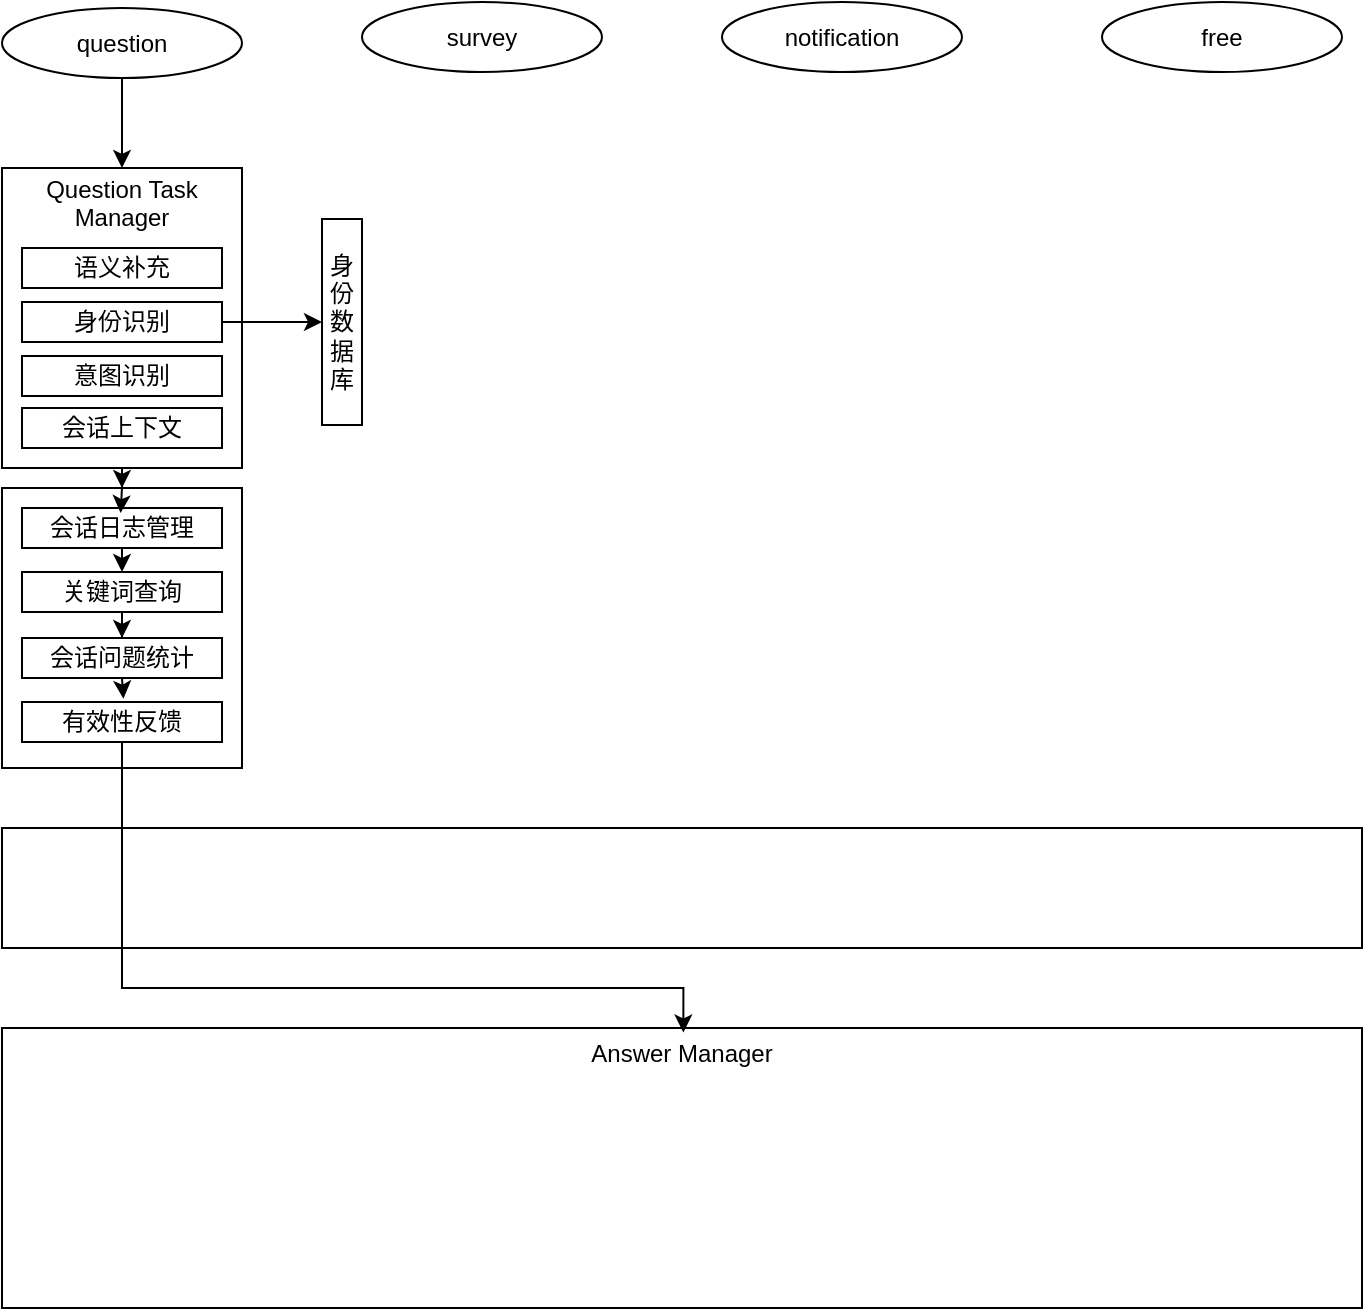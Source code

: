 <mxfile version="25.0.3">
  <diagram name="第 1 页" id="XQgxYuvdS9LbdZhMKGgs">
    <mxGraphModel dx="1425" dy="765" grid="1" gridSize="10" guides="1" tooltips="1" connect="1" arrows="1" fold="1" page="1" pageScale="1" pageWidth="827" pageHeight="1169" math="0" shadow="0">
      <root>
        <mxCell id="0" />
        <mxCell id="1" parent="0" />
        <mxCell id="khxLaiU0CGnUCuCT9QuH-30" value="" style="rounded=0;whiteSpace=wrap;html=1;" vertex="1" parent="1">
          <mxGeometry x="360" y="980" width="680" height="60" as="geometry" />
        </mxCell>
        <mxCell id="khxLaiU0CGnUCuCT9QuH-9" style="edgeStyle=orthogonalEdgeStyle;rounded=0;orthogonalLoop=1;jettySize=auto;html=1;exitX=0.5;exitY=1;exitDx=0;exitDy=0;" edge="1" parent="1" source="khxLaiU0CGnUCuCT9QuH-1" target="khxLaiU0CGnUCuCT9QuH-3">
          <mxGeometry relative="1" as="geometry" />
        </mxCell>
        <mxCell id="khxLaiU0CGnUCuCT9QuH-1" value="question" style="ellipse;whiteSpace=wrap;html=1;" vertex="1" parent="1">
          <mxGeometry x="360" y="570" width="120" height="35" as="geometry" />
        </mxCell>
        <mxCell id="khxLaiU0CGnUCuCT9QuH-10" style="edgeStyle=orthogonalEdgeStyle;rounded=0;orthogonalLoop=1;jettySize=auto;html=1;" edge="1" parent="1" source="khxLaiU0CGnUCuCT9QuH-3" target="khxLaiU0CGnUCuCT9QuH-8">
          <mxGeometry relative="1" as="geometry" />
        </mxCell>
        <mxCell id="khxLaiU0CGnUCuCT9QuH-3" value="Question Task Manager&lt;div&gt;&lt;br&gt;&lt;/div&gt;&lt;div&gt;&lt;br&gt;&lt;/div&gt;&lt;div&gt;&lt;br&gt;&lt;/div&gt;&lt;div&gt;&lt;br&gt;&lt;/div&gt;&lt;div&gt;&lt;br&gt;&lt;/div&gt;&lt;div&gt;&lt;br&gt;&lt;/div&gt;&lt;div&gt;&lt;br&gt;&lt;/div&gt;&lt;div&gt;&lt;br&gt;&lt;/div&gt;" style="rounded=0;whiteSpace=wrap;html=1;" vertex="1" parent="1">
          <mxGeometry x="360" y="650" width="120" height="150" as="geometry" />
        </mxCell>
        <mxCell id="khxLaiU0CGnUCuCT9QuH-4" value="语义补充" style="rounded=0;whiteSpace=wrap;html=1;" vertex="1" parent="1">
          <mxGeometry x="370" y="690" width="100" height="20" as="geometry" />
        </mxCell>
        <mxCell id="khxLaiU0CGnUCuCT9QuH-25" style="edgeStyle=orthogonalEdgeStyle;rounded=0;orthogonalLoop=1;jettySize=auto;html=1;" edge="1" parent="1" source="khxLaiU0CGnUCuCT9QuH-5" target="khxLaiU0CGnUCuCT9QuH-24">
          <mxGeometry relative="1" as="geometry" />
        </mxCell>
        <mxCell id="khxLaiU0CGnUCuCT9QuH-5" value="身份识别" style="rounded=0;whiteSpace=wrap;html=1;" vertex="1" parent="1">
          <mxGeometry x="370" y="717" width="100" height="20" as="geometry" />
        </mxCell>
        <mxCell id="khxLaiU0CGnUCuCT9QuH-6" value="意图识别" style="rounded=0;whiteSpace=wrap;html=1;" vertex="1" parent="1">
          <mxGeometry x="370" y="744" width="100" height="20" as="geometry" />
        </mxCell>
        <mxCell id="khxLaiU0CGnUCuCT9QuH-7" value="会话上下文" style="rounded=0;whiteSpace=wrap;html=1;" vertex="1" parent="1">
          <mxGeometry x="370" y="770" width="100" height="20" as="geometry" />
        </mxCell>
        <mxCell id="khxLaiU0CGnUCuCT9QuH-14" style="edgeStyle=orthogonalEdgeStyle;rounded=0;orthogonalLoop=1;jettySize=auto;html=1;exitX=0.5;exitY=0;exitDx=0;exitDy=0;entryX=0.5;entryY=0;entryDx=0;entryDy=0;" edge="1" parent="1" source="khxLaiU0CGnUCuCT9QuH-8" target="khxLaiU0CGnUCuCT9QuH-11">
          <mxGeometry relative="1" as="geometry" />
        </mxCell>
        <mxCell id="khxLaiU0CGnUCuCT9QuH-8" value="" style="rounded=0;whiteSpace=wrap;html=1;" vertex="1" parent="1">
          <mxGeometry x="360" y="810" width="120" height="140" as="geometry" />
        </mxCell>
        <mxCell id="khxLaiU0CGnUCuCT9QuH-13" style="edgeStyle=orthogonalEdgeStyle;rounded=0;orthogonalLoop=1;jettySize=auto;html=1;exitX=0.5;exitY=1;exitDx=0;exitDy=0;entryX=0.5;entryY=0;entryDx=0;entryDy=0;" edge="1" parent="1" source="khxLaiU0CGnUCuCT9QuH-11" target="khxLaiU0CGnUCuCT9QuH-12">
          <mxGeometry relative="1" as="geometry" />
        </mxCell>
        <mxCell id="khxLaiU0CGnUCuCT9QuH-11" value="会话日志管理" style="rounded=0;whiteSpace=wrap;html=1;" vertex="1" parent="1">
          <mxGeometry x="370" y="820" width="100" height="20" as="geometry" />
        </mxCell>
        <mxCell id="khxLaiU0CGnUCuCT9QuH-17" style="edgeStyle=orthogonalEdgeStyle;rounded=0;orthogonalLoop=1;jettySize=auto;html=1;exitX=0.5;exitY=1;exitDx=0;exitDy=0;" edge="1" parent="1" source="khxLaiU0CGnUCuCT9QuH-12" target="khxLaiU0CGnUCuCT9QuH-15">
          <mxGeometry relative="1" as="geometry" />
        </mxCell>
        <mxCell id="khxLaiU0CGnUCuCT9QuH-12" value="关键词查询" style="rounded=0;whiteSpace=wrap;html=1;" vertex="1" parent="1">
          <mxGeometry x="370" y="852" width="100" height="20" as="geometry" />
        </mxCell>
        <mxCell id="khxLaiU0CGnUCuCT9QuH-15" value="会话问题统计" style="rounded=0;whiteSpace=wrap;html=1;" vertex="1" parent="1">
          <mxGeometry x="370" y="885" width="100" height="20" as="geometry" />
        </mxCell>
        <mxCell id="khxLaiU0CGnUCuCT9QuH-18" value="有效性反馈" style="rounded=0;whiteSpace=wrap;html=1;" vertex="1" parent="1">
          <mxGeometry x="370" y="917" width="100" height="20" as="geometry" />
        </mxCell>
        <mxCell id="khxLaiU0CGnUCuCT9QuH-19" style="edgeStyle=orthogonalEdgeStyle;rounded=0;orthogonalLoop=1;jettySize=auto;html=1;exitX=0.5;exitY=1;exitDx=0;exitDy=0;entryX=0.507;entryY=-0.083;entryDx=0;entryDy=0;entryPerimeter=0;" edge="1" parent="1" source="khxLaiU0CGnUCuCT9QuH-15" target="khxLaiU0CGnUCuCT9QuH-18">
          <mxGeometry relative="1" as="geometry" />
        </mxCell>
        <mxCell id="khxLaiU0CGnUCuCT9QuH-20" style="edgeStyle=orthogonalEdgeStyle;rounded=0;orthogonalLoop=1;jettySize=auto;html=1;exitX=0.5;exitY=0;exitDx=0;exitDy=0;entryX=0.493;entryY=0.128;entryDx=0;entryDy=0;entryPerimeter=0;" edge="1" parent="1" source="khxLaiU0CGnUCuCT9QuH-8" target="khxLaiU0CGnUCuCT9QuH-11">
          <mxGeometry relative="1" as="geometry" />
        </mxCell>
        <mxCell id="khxLaiU0CGnUCuCT9QuH-21" value="Answer Manager&lt;br&gt;&lt;div&gt;&lt;br&gt;&lt;/div&gt;&lt;div&gt;&lt;br&gt;&lt;/div&gt;&lt;div&gt;&lt;br&gt;&lt;/div&gt;&lt;div&gt;&lt;br&gt;&lt;/div&gt;&lt;div&gt;&lt;br&gt;&lt;/div&gt;&lt;div&gt;&lt;br&gt;&lt;/div&gt;&lt;div&gt;&lt;br&gt;&lt;/div&gt;&lt;div&gt;&lt;br&gt;&lt;/div&gt;" style="rounded=0;whiteSpace=wrap;html=1;" vertex="1" parent="1">
          <mxGeometry x="360" y="1080" width="680" height="140" as="geometry" />
        </mxCell>
        <mxCell id="khxLaiU0CGnUCuCT9QuH-22" style="edgeStyle=orthogonalEdgeStyle;rounded=0;orthogonalLoop=1;jettySize=auto;html=1;exitX=0.5;exitY=1;exitDx=0;exitDy=0;entryX=0.501;entryY=0.016;entryDx=0;entryDy=0;entryPerimeter=0;" edge="1" parent="1" source="khxLaiU0CGnUCuCT9QuH-18" target="khxLaiU0CGnUCuCT9QuH-21">
          <mxGeometry relative="1" as="geometry">
            <Array as="points">
              <mxPoint x="420" y="1060" />
              <mxPoint x="701" y="1060" />
            </Array>
          </mxGeometry>
        </mxCell>
        <mxCell id="khxLaiU0CGnUCuCT9QuH-24" value="身份数据库" style="rounded=0;whiteSpace=wrap;html=1;" vertex="1" parent="1">
          <mxGeometry x="520" y="675.5" width="20" height="103" as="geometry" />
        </mxCell>
        <mxCell id="khxLaiU0CGnUCuCT9QuH-26" value="&lt;div&gt;survey&lt;/div&gt;" style="ellipse;whiteSpace=wrap;html=1;" vertex="1" parent="1">
          <mxGeometry x="540" y="567" width="120" height="35" as="geometry" />
        </mxCell>
        <mxCell id="khxLaiU0CGnUCuCT9QuH-28" value="&lt;div&gt;notification&lt;/div&gt;" style="ellipse;whiteSpace=wrap;html=1;" vertex="1" parent="1">
          <mxGeometry x="720" y="567" width="120" height="35" as="geometry" />
        </mxCell>
        <mxCell id="khxLaiU0CGnUCuCT9QuH-29" value="free" style="ellipse;whiteSpace=wrap;html=1;" vertex="1" parent="1">
          <mxGeometry x="910" y="567" width="120" height="35" as="geometry" />
        </mxCell>
      </root>
    </mxGraphModel>
  </diagram>
</mxfile>
